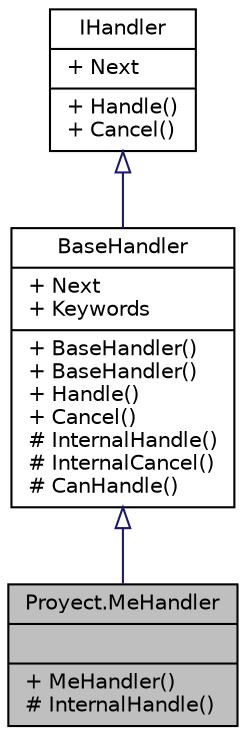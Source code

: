 digraph "Proyect.MeHandler"
{
 // INTERACTIVE_SVG=YES
 // LATEX_PDF_SIZE
  edge [fontname="Helvetica",fontsize="10",labelfontname="Helvetica",labelfontsize="10"];
  node [fontname="Helvetica",fontsize="10",shape=record];
  Node1 [label="{Proyect.MeHandler\n||+ MeHandler()\l# InternalHandle()\l}",height=0.2,width=0.4,color="black", fillcolor="grey75", style="filled", fontcolor="black",tooltip="Clase base para implementar el patrón Chain of Responsibility."];
  Node2 -> Node1 [dir="back",color="midnightblue",fontsize="10",style="solid",arrowtail="onormal",fontname="Helvetica"];
  Node2 [label="{BaseHandler\n|+ Next\l+ Keywords\l|+ BaseHandler()\l+ BaseHandler()\l+ Handle()\l+ Cancel()\l# InternalHandle()\l# InternalCancel()\l# CanHandle()\l}",height=0.2,width=0.4,color="black", fillcolor="white", style="filled",URL="$classProyect_1_1BaseHandler.html",tooltip="Clase base para implementar el patrón Chain of Responsibility."];
  Node3 -> Node2 [dir="back",color="midnightblue",fontsize="10",style="solid",arrowtail="onormal",fontname="Helvetica"];
  Node3 [label="{IHandler\n|+ Next\l|+ Handle()\l+ Cancel()\l}",height=0.2,width=0.4,color="black", fillcolor="white", style="filled",URL="$interfaceProyect_1_1IHandler.html",tooltip="Interfaz para implementar el patrón Chain of Responsibility. En ese patrón se pasa un mensaje a travé..."];
}
